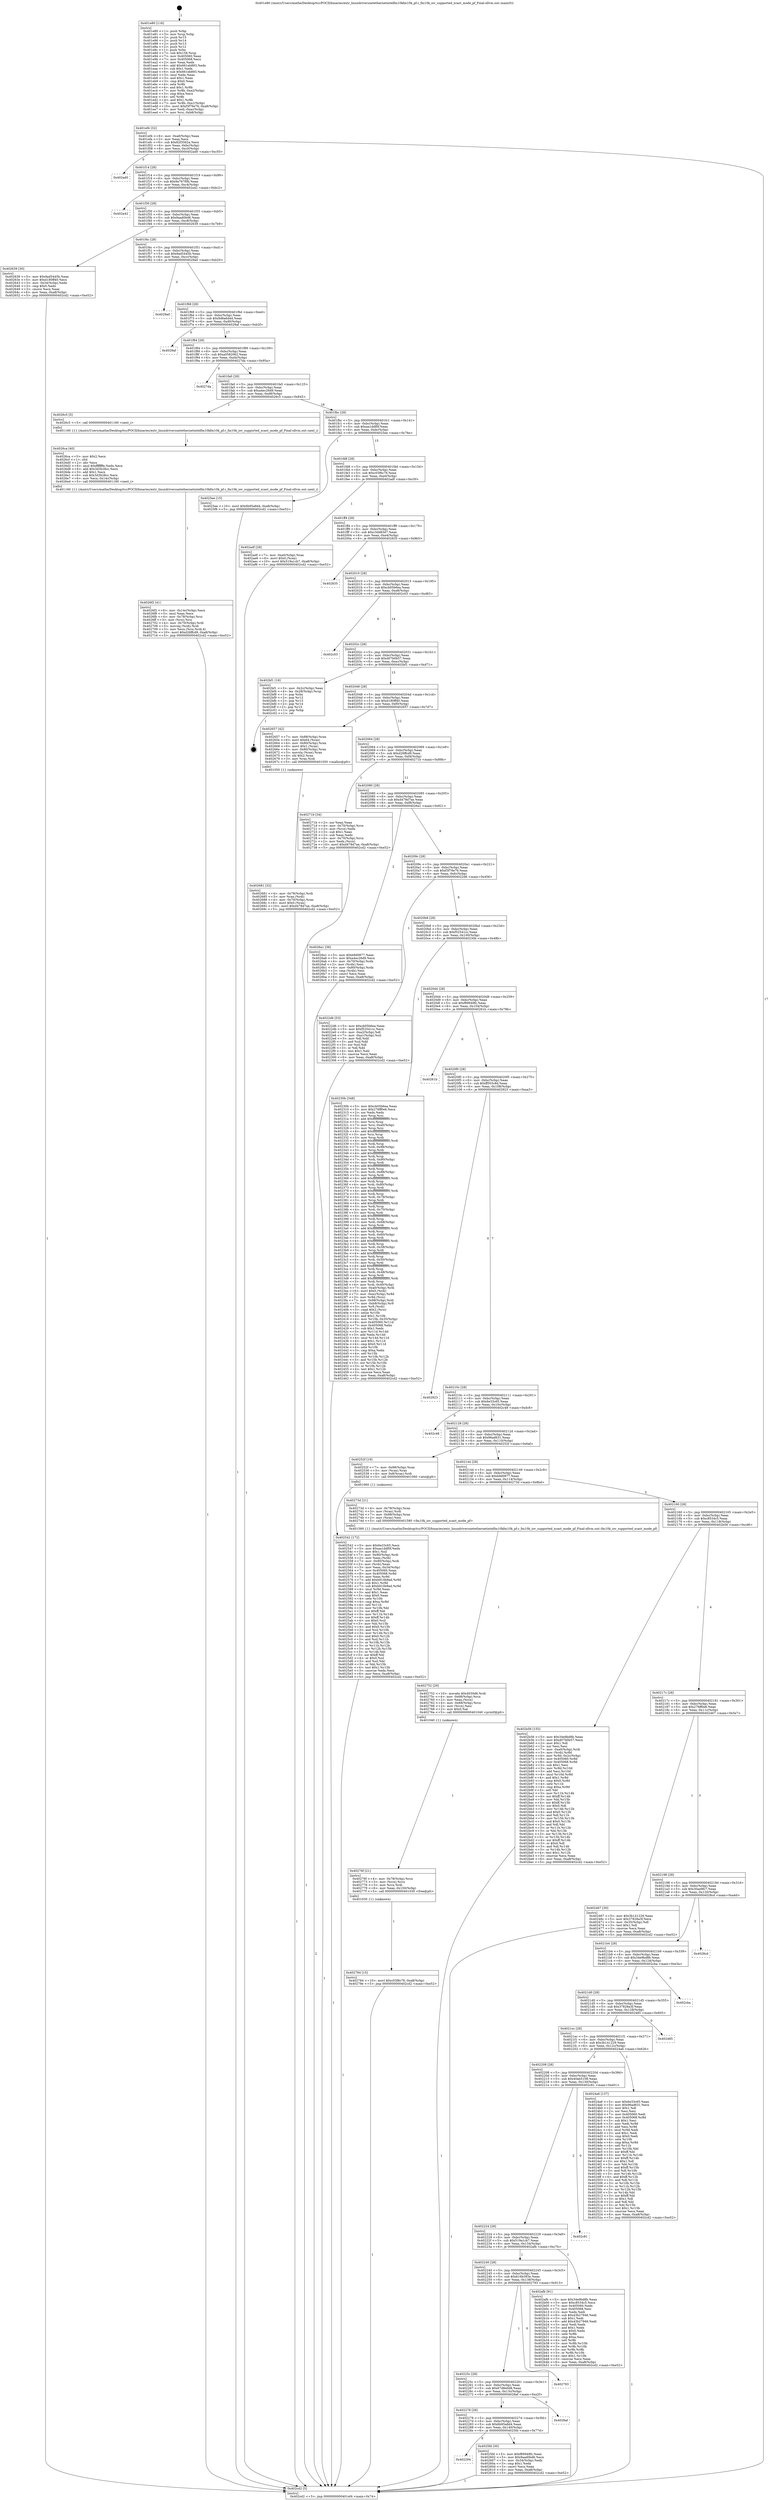 digraph "0x401e80" {
  label = "0x401e80 (/mnt/c/Users/mathe/Desktop/tcc/POCII/binaries/extr_linuxdriversnetethernetintelfm10kfm10k_pf.c_fm10k_iov_supported_xcast_mode_pf_Final-ollvm.out::main(0))"
  labelloc = "t"
  node[shape=record]

  Entry [label="",width=0.3,height=0.3,shape=circle,fillcolor=black,style=filled]
  "0x401ef4" [label="{
     0x401ef4 [32]\l
     | [instrs]\l
     &nbsp;&nbsp;0x401ef4 \<+6\>: mov -0xa8(%rbp),%eax\l
     &nbsp;&nbsp;0x401efa \<+2\>: mov %eax,%ecx\l
     &nbsp;&nbsp;0x401efc \<+6\>: sub $0x82f3562a,%ecx\l
     &nbsp;&nbsp;0x401f02 \<+6\>: mov %eax,-0xbc(%rbp)\l
     &nbsp;&nbsp;0x401f08 \<+6\>: mov %ecx,-0xc0(%rbp)\l
     &nbsp;&nbsp;0x401f0e \<+6\>: je 0000000000402ad0 \<main+0xc50\>\l
  }"]
  "0x402ad0" [label="{
     0x402ad0\l
  }", style=dashed]
  "0x401f14" [label="{
     0x401f14 [28]\l
     | [instrs]\l
     &nbsp;&nbsp;0x401f14 \<+5\>: jmp 0000000000401f19 \<main+0x99\>\l
     &nbsp;&nbsp;0x401f19 \<+6\>: mov -0xbc(%rbp),%eax\l
     &nbsp;&nbsp;0x401f1f \<+5\>: sub $0x9a767f0b,%eax\l
     &nbsp;&nbsp;0x401f24 \<+6\>: mov %eax,-0xc4(%rbp)\l
     &nbsp;&nbsp;0x401f2a \<+6\>: je 0000000000402a42 \<main+0xbc2\>\l
  }"]
  Exit [label="",width=0.3,height=0.3,shape=circle,fillcolor=black,style=filled,peripheries=2]
  "0x402a42" [label="{
     0x402a42\l
  }", style=dashed]
  "0x401f30" [label="{
     0x401f30 [28]\l
     | [instrs]\l
     &nbsp;&nbsp;0x401f30 \<+5\>: jmp 0000000000401f35 \<main+0xb5\>\l
     &nbsp;&nbsp;0x401f35 \<+6\>: mov -0xbc(%rbp),%eax\l
     &nbsp;&nbsp;0x401f3b \<+5\>: sub $0x9aad0bd6,%eax\l
     &nbsp;&nbsp;0x401f40 \<+6\>: mov %eax,-0xc8(%rbp)\l
     &nbsp;&nbsp;0x401f46 \<+6\>: je 0000000000402639 \<main+0x7b9\>\l
  }"]
  "0x402784" [label="{
     0x402784 [15]\l
     | [instrs]\l
     &nbsp;&nbsp;0x402784 \<+10\>: movl $0xc03f6c76,-0xa8(%rbp)\l
     &nbsp;&nbsp;0x40278e \<+5\>: jmp 0000000000402cd2 \<main+0xe52\>\l
  }"]
  "0x402639" [label="{
     0x402639 [30]\l
     | [instrs]\l
     &nbsp;&nbsp;0x402639 \<+5\>: mov $0x9ad5445b,%eax\l
     &nbsp;&nbsp;0x40263e \<+5\>: mov $0xd180ff40,%ecx\l
     &nbsp;&nbsp;0x402643 \<+3\>: mov -0x34(%rbp),%edx\l
     &nbsp;&nbsp;0x402646 \<+3\>: cmp $0x0,%edx\l
     &nbsp;&nbsp;0x402649 \<+3\>: cmove %ecx,%eax\l
     &nbsp;&nbsp;0x40264c \<+6\>: mov %eax,-0xa8(%rbp)\l
     &nbsp;&nbsp;0x402652 \<+5\>: jmp 0000000000402cd2 \<main+0xe52\>\l
  }"]
  "0x401f4c" [label="{
     0x401f4c [28]\l
     | [instrs]\l
     &nbsp;&nbsp;0x401f4c \<+5\>: jmp 0000000000401f51 \<main+0xd1\>\l
     &nbsp;&nbsp;0x401f51 \<+6\>: mov -0xbc(%rbp),%eax\l
     &nbsp;&nbsp;0x401f57 \<+5\>: sub $0x9ad5445b,%eax\l
     &nbsp;&nbsp;0x401f5c \<+6\>: mov %eax,-0xcc(%rbp)\l
     &nbsp;&nbsp;0x401f62 \<+6\>: je 00000000004029a0 \<main+0xb20\>\l
  }"]
  "0x40276f" [label="{
     0x40276f [21]\l
     | [instrs]\l
     &nbsp;&nbsp;0x40276f \<+4\>: mov -0x78(%rbp),%rcx\l
     &nbsp;&nbsp;0x402773 \<+3\>: mov (%rcx),%rcx\l
     &nbsp;&nbsp;0x402776 \<+3\>: mov %rcx,%rdi\l
     &nbsp;&nbsp;0x402779 \<+6\>: mov %eax,-0x150(%rbp)\l
     &nbsp;&nbsp;0x40277f \<+5\>: call 0000000000401030 \<free@plt\>\l
     | [calls]\l
     &nbsp;&nbsp;0x401030 \{1\} (unknown)\l
  }"]
  "0x4029a0" [label="{
     0x4029a0\l
  }", style=dashed]
  "0x401f68" [label="{
     0x401f68 [28]\l
     | [instrs]\l
     &nbsp;&nbsp;0x401f68 \<+5\>: jmp 0000000000401f6d \<main+0xed\>\l
     &nbsp;&nbsp;0x401f6d \<+6\>: mov -0xbc(%rbp),%eax\l
     &nbsp;&nbsp;0x401f73 \<+5\>: sub $0x9d6a6d4d,%eax\l
     &nbsp;&nbsp;0x401f78 \<+6\>: mov %eax,-0xd0(%rbp)\l
     &nbsp;&nbsp;0x401f7e \<+6\>: je 00000000004029af \<main+0xb2f\>\l
  }"]
  "0x402752" [label="{
     0x402752 [29]\l
     | [instrs]\l
     &nbsp;&nbsp;0x402752 \<+10\>: movabs $0x4030d6,%rdi\l
     &nbsp;&nbsp;0x40275c \<+4\>: mov -0x68(%rbp),%rcx\l
     &nbsp;&nbsp;0x402760 \<+2\>: mov %eax,(%rcx)\l
     &nbsp;&nbsp;0x402762 \<+4\>: mov -0x68(%rbp),%rcx\l
     &nbsp;&nbsp;0x402766 \<+2\>: mov (%rcx),%esi\l
     &nbsp;&nbsp;0x402768 \<+2\>: mov $0x0,%al\l
     &nbsp;&nbsp;0x40276a \<+5\>: call 0000000000401040 \<printf@plt\>\l
     | [calls]\l
     &nbsp;&nbsp;0x401040 \{1\} (unknown)\l
  }"]
  "0x4029af" [label="{
     0x4029af\l
  }", style=dashed]
  "0x401f84" [label="{
     0x401f84 [28]\l
     | [instrs]\l
     &nbsp;&nbsp;0x401f84 \<+5\>: jmp 0000000000401f89 \<main+0x109\>\l
     &nbsp;&nbsp;0x401f89 \<+6\>: mov -0xbc(%rbp),%eax\l
     &nbsp;&nbsp;0x401f8f \<+5\>: sub $0xa0582062,%eax\l
     &nbsp;&nbsp;0x401f94 \<+6\>: mov %eax,-0xd4(%rbp)\l
     &nbsp;&nbsp;0x401f9a \<+6\>: je 00000000004027da \<main+0x95a\>\l
  }"]
  "0x4026f2" [label="{
     0x4026f2 [41]\l
     | [instrs]\l
     &nbsp;&nbsp;0x4026f2 \<+6\>: mov -0x14c(%rbp),%ecx\l
     &nbsp;&nbsp;0x4026f8 \<+3\>: imul %eax,%ecx\l
     &nbsp;&nbsp;0x4026fb \<+4\>: mov -0x78(%rbp),%rsi\l
     &nbsp;&nbsp;0x4026ff \<+3\>: mov (%rsi),%rsi\l
     &nbsp;&nbsp;0x402702 \<+4\>: mov -0x70(%rbp),%rdi\l
     &nbsp;&nbsp;0x402706 \<+3\>: movslq (%rdi),%rdi\l
     &nbsp;&nbsp;0x402709 \<+3\>: mov %ecx,(%rsi,%rdi,4)\l
     &nbsp;&nbsp;0x40270c \<+10\>: movl $0xd26ffcd9,-0xa8(%rbp)\l
     &nbsp;&nbsp;0x402716 \<+5\>: jmp 0000000000402cd2 \<main+0xe52\>\l
  }"]
  "0x4027da" [label="{
     0x4027da\l
  }", style=dashed]
  "0x401fa0" [label="{
     0x401fa0 [28]\l
     | [instrs]\l
     &nbsp;&nbsp;0x401fa0 \<+5\>: jmp 0000000000401fa5 \<main+0x125\>\l
     &nbsp;&nbsp;0x401fa5 \<+6\>: mov -0xbc(%rbp),%eax\l
     &nbsp;&nbsp;0x401fab \<+5\>: sub $0xa4ec26d9,%eax\l
     &nbsp;&nbsp;0x401fb0 \<+6\>: mov %eax,-0xd8(%rbp)\l
     &nbsp;&nbsp;0x401fb6 \<+6\>: je 00000000004026c5 \<main+0x845\>\l
  }"]
  "0x4026ca" [label="{
     0x4026ca [40]\l
     | [instrs]\l
     &nbsp;&nbsp;0x4026ca \<+5\>: mov $0x2,%ecx\l
     &nbsp;&nbsp;0x4026cf \<+1\>: cltd\l
     &nbsp;&nbsp;0x4026d0 \<+2\>: idiv %ecx\l
     &nbsp;&nbsp;0x4026d2 \<+6\>: imul $0xfffffffe,%edx,%ecx\l
     &nbsp;&nbsp;0x4026d8 \<+6\>: add $0x3d3b28cc,%ecx\l
     &nbsp;&nbsp;0x4026de \<+3\>: add $0x1,%ecx\l
     &nbsp;&nbsp;0x4026e1 \<+6\>: sub $0x3d3b28cc,%ecx\l
     &nbsp;&nbsp;0x4026e7 \<+6\>: mov %ecx,-0x14c(%rbp)\l
     &nbsp;&nbsp;0x4026ed \<+5\>: call 0000000000401160 \<next_i\>\l
     | [calls]\l
     &nbsp;&nbsp;0x401160 \{1\} (/mnt/c/Users/mathe/Desktop/tcc/POCII/binaries/extr_linuxdriversnetethernetintelfm10kfm10k_pf.c_fm10k_iov_supported_xcast_mode_pf_Final-ollvm.out::next_i)\l
  }"]
  "0x4026c5" [label="{
     0x4026c5 [5]\l
     | [instrs]\l
     &nbsp;&nbsp;0x4026c5 \<+5\>: call 0000000000401160 \<next_i\>\l
     | [calls]\l
     &nbsp;&nbsp;0x401160 \{1\} (/mnt/c/Users/mathe/Desktop/tcc/POCII/binaries/extr_linuxdriversnetethernetintelfm10kfm10k_pf.c_fm10k_iov_supported_xcast_mode_pf_Final-ollvm.out::next_i)\l
  }"]
  "0x401fbc" [label="{
     0x401fbc [28]\l
     | [instrs]\l
     &nbsp;&nbsp;0x401fbc \<+5\>: jmp 0000000000401fc1 \<main+0x141\>\l
     &nbsp;&nbsp;0x401fc1 \<+6\>: mov -0xbc(%rbp),%eax\l
     &nbsp;&nbsp;0x401fc7 \<+5\>: sub $0xaa1ddf0f,%eax\l
     &nbsp;&nbsp;0x401fcc \<+6\>: mov %eax,-0xdc(%rbp)\l
     &nbsp;&nbsp;0x401fd2 \<+6\>: je 00000000004025ee \<main+0x76e\>\l
  }"]
  "0x402681" [label="{
     0x402681 [32]\l
     | [instrs]\l
     &nbsp;&nbsp;0x402681 \<+4\>: mov -0x78(%rbp),%rdi\l
     &nbsp;&nbsp;0x402685 \<+3\>: mov %rax,(%rdi)\l
     &nbsp;&nbsp;0x402688 \<+4\>: mov -0x70(%rbp),%rax\l
     &nbsp;&nbsp;0x40268c \<+6\>: movl $0x0,(%rax)\l
     &nbsp;&nbsp;0x402692 \<+10\>: movl $0xd478d7ae,-0xa8(%rbp)\l
     &nbsp;&nbsp;0x40269c \<+5\>: jmp 0000000000402cd2 \<main+0xe52\>\l
  }"]
  "0x4025ee" [label="{
     0x4025ee [15]\l
     | [instrs]\l
     &nbsp;&nbsp;0x4025ee \<+10\>: movl $0x6b95a8d4,-0xa8(%rbp)\l
     &nbsp;&nbsp;0x4025f8 \<+5\>: jmp 0000000000402cd2 \<main+0xe52\>\l
  }"]
  "0x401fd8" [label="{
     0x401fd8 [28]\l
     | [instrs]\l
     &nbsp;&nbsp;0x401fd8 \<+5\>: jmp 0000000000401fdd \<main+0x15d\>\l
     &nbsp;&nbsp;0x401fdd \<+6\>: mov -0xbc(%rbp),%eax\l
     &nbsp;&nbsp;0x401fe3 \<+5\>: sub $0xc03f6c76,%eax\l
     &nbsp;&nbsp;0x401fe8 \<+6\>: mov %eax,-0xe0(%rbp)\l
     &nbsp;&nbsp;0x401fee \<+6\>: je 0000000000402adf \<main+0xc5f\>\l
  }"]
  "0x402294" [label="{
     0x402294\l
  }", style=dashed]
  "0x402adf" [label="{
     0x402adf [28]\l
     | [instrs]\l
     &nbsp;&nbsp;0x402adf \<+7\>: mov -0xa0(%rbp),%rax\l
     &nbsp;&nbsp;0x402ae6 \<+6\>: movl $0x0,(%rax)\l
     &nbsp;&nbsp;0x402aec \<+10\>: movl $0x519a1cb7,-0xa8(%rbp)\l
     &nbsp;&nbsp;0x402af6 \<+5\>: jmp 0000000000402cd2 \<main+0xe52\>\l
  }"]
  "0x401ff4" [label="{
     0x401ff4 [28]\l
     | [instrs]\l
     &nbsp;&nbsp;0x401ff4 \<+5\>: jmp 0000000000401ff9 \<main+0x179\>\l
     &nbsp;&nbsp;0x401ff9 \<+6\>: mov -0xbc(%rbp),%eax\l
     &nbsp;&nbsp;0x401fff \<+5\>: sub $0xc3dd83d7,%eax\l
     &nbsp;&nbsp;0x402004 \<+6\>: mov %eax,-0xe4(%rbp)\l
     &nbsp;&nbsp;0x40200a \<+6\>: je 0000000000402835 \<main+0x9b5\>\l
  }"]
  "0x4025fd" [label="{
     0x4025fd [30]\l
     | [instrs]\l
     &nbsp;&nbsp;0x4025fd \<+5\>: mov $0xf89949fc,%eax\l
     &nbsp;&nbsp;0x402602 \<+5\>: mov $0x9aad0bd6,%ecx\l
     &nbsp;&nbsp;0x402607 \<+3\>: mov -0x34(%rbp),%edx\l
     &nbsp;&nbsp;0x40260a \<+3\>: cmp $0x1,%edx\l
     &nbsp;&nbsp;0x40260d \<+3\>: cmovl %ecx,%eax\l
     &nbsp;&nbsp;0x402610 \<+6\>: mov %eax,-0xa8(%rbp)\l
     &nbsp;&nbsp;0x402616 \<+5\>: jmp 0000000000402cd2 \<main+0xe52\>\l
  }"]
  "0x402835" [label="{
     0x402835\l
  }", style=dashed]
  "0x402010" [label="{
     0x402010 [28]\l
     | [instrs]\l
     &nbsp;&nbsp;0x402010 \<+5\>: jmp 0000000000402015 \<main+0x195\>\l
     &nbsp;&nbsp;0x402015 \<+6\>: mov -0xbc(%rbp),%eax\l
     &nbsp;&nbsp;0x40201b \<+5\>: sub $0xcb05b6ea,%eax\l
     &nbsp;&nbsp;0x402020 \<+6\>: mov %eax,-0xe8(%rbp)\l
     &nbsp;&nbsp;0x402026 \<+6\>: je 0000000000402c03 \<main+0xd83\>\l
  }"]
  "0x402278" [label="{
     0x402278 [28]\l
     | [instrs]\l
     &nbsp;&nbsp;0x402278 \<+5\>: jmp 000000000040227d \<main+0x3fd\>\l
     &nbsp;&nbsp;0x40227d \<+6\>: mov -0xbc(%rbp),%eax\l
     &nbsp;&nbsp;0x402283 \<+5\>: sub $0x6b95a8d4,%eax\l
     &nbsp;&nbsp;0x402288 \<+6\>: mov %eax,-0x140(%rbp)\l
     &nbsp;&nbsp;0x40228e \<+6\>: je 00000000004025fd \<main+0x77d\>\l
  }"]
  "0x402c03" [label="{
     0x402c03\l
  }", style=dashed]
  "0x40202c" [label="{
     0x40202c [28]\l
     | [instrs]\l
     &nbsp;&nbsp;0x40202c \<+5\>: jmp 0000000000402031 \<main+0x1b1\>\l
     &nbsp;&nbsp;0x402031 \<+6\>: mov -0xbc(%rbp),%eax\l
     &nbsp;&nbsp;0x402037 \<+5\>: sub $0xd07b0b57,%eax\l
     &nbsp;&nbsp;0x40203c \<+6\>: mov %eax,-0xec(%rbp)\l
     &nbsp;&nbsp;0x402042 \<+6\>: je 0000000000402bf1 \<main+0xd71\>\l
  }"]
  "0x4028af" [label="{
     0x4028af\l
  }", style=dashed]
  "0x402bf1" [label="{
     0x402bf1 [18]\l
     | [instrs]\l
     &nbsp;&nbsp;0x402bf1 \<+3\>: mov -0x2c(%rbp),%eax\l
     &nbsp;&nbsp;0x402bf4 \<+4\>: lea -0x28(%rbp),%rsp\l
     &nbsp;&nbsp;0x402bf8 \<+1\>: pop %rbx\l
     &nbsp;&nbsp;0x402bf9 \<+2\>: pop %r12\l
     &nbsp;&nbsp;0x402bfb \<+2\>: pop %r13\l
     &nbsp;&nbsp;0x402bfd \<+2\>: pop %r14\l
     &nbsp;&nbsp;0x402bff \<+2\>: pop %r15\l
     &nbsp;&nbsp;0x402c01 \<+1\>: pop %rbp\l
     &nbsp;&nbsp;0x402c02 \<+1\>: ret\l
  }"]
  "0x402048" [label="{
     0x402048 [28]\l
     | [instrs]\l
     &nbsp;&nbsp;0x402048 \<+5\>: jmp 000000000040204d \<main+0x1cd\>\l
     &nbsp;&nbsp;0x40204d \<+6\>: mov -0xbc(%rbp),%eax\l
     &nbsp;&nbsp;0x402053 \<+5\>: sub $0xd180ff40,%eax\l
     &nbsp;&nbsp;0x402058 \<+6\>: mov %eax,-0xf0(%rbp)\l
     &nbsp;&nbsp;0x40205e \<+6\>: je 0000000000402657 \<main+0x7d7\>\l
  }"]
  "0x40225c" [label="{
     0x40225c [28]\l
     | [instrs]\l
     &nbsp;&nbsp;0x40225c \<+5\>: jmp 0000000000402261 \<main+0x3e1\>\l
     &nbsp;&nbsp;0x402261 \<+6\>: mov -0xbc(%rbp),%eax\l
     &nbsp;&nbsp;0x402267 \<+5\>: sub $0x67d8e0d8,%eax\l
     &nbsp;&nbsp;0x40226c \<+6\>: mov %eax,-0x13c(%rbp)\l
     &nbsp;&nbsp;0x402272 \<+6\>: je 00000000004028af \<main+0xa2f\>\l
  }"]
  "0x402657" [label="{
     0x402657 [42]\l
     | [instrs]\l
     &nbsp;&nbsp;0x402657 \<+7\>: mov -0x88(%rbp),%rax\l
     &nbsp;&nbsp;0x40265e \<+6\>: movl $0x64,(%rax)\l
     &nbsp;&nbsp;0x402664 \<+4\>: mov -0x80(%rbp),%rax\l
     &nbsp;&nbsp;0x402668 \<+6\>: movl $0x1,(%rax)\l
     &nbsp;&nbsp;0x40266e \<+4\>: mov -0x80(%rbp),%rax\l
     &nbsp;&nbsp;0x402672 \<+3\>: movslq (%rax),%rax\l
     &nbsp;&nbsp;0x402675 \<+4\>: shl $0x2,%rax\l
     &nbsp;&nbsp;0x402679 \<+3\>: mov %rax,%rdi\l
     &nbsp;&nbsp;0x40267c \<+5\>: call 0000000000401050 \<malloc@plt\>\l
     | [calls]\l
     &nbsp;&nbsp;0x401050 \{1\} (unknown)\l
  }"]
  "0x402064" [label="{
     0x402064 [28]\l
     | [instrs]\l
     &nbsp;&nbsp;0x402064 \<+5\>: jmp 0000000000402069 \<main+0x1e9\>\l
     &nbsp;&nbsp;0x402069 \<+6\>: mov -0xbc(%rbp),%eax\l
     &nbsp;&nbsp;0x40206f \<+5\>: sub $0xd26ffcd9,%eax\l
     &nbsp;&nbsp;0x402074 \<+6\>: mov %eax,-0xf4(%rbp)\l
     &nbsp;&nbsp;0x40207a \<+6\>: je 000000000040271b \<main+0x89b\>\l
  }"]
  "0x402793" [label="{
     0x402793\l
  }", style=dashed]
  "0x40271b" [label="{
     0x40271b [34]\l
     | [instrs]\l
     &nbsp;&nbsp;0x40271b \<+2\>: xor %eax,%eax\l
     &nbsp;&nbsp;0x40271d \<+4\>: mov -0x70(%rbp),%rcx\l
     &nbsp;&nbsp;0x402721 \<+2\>: mov (%rcx),%edx\l
     &nbsp;&nbsp;0x402723 \<+3\>: sub $0x1,%eax\l
     &nbsp;&nbsp;0x402726 \<+2\>: sub %eax,%edx\l
     &nbsp;&nbsp;0x402728 \<+4\>: mov -0x70(%rbp),%rcx\l
     &nbsp;&nbsp;0x40272c \<+2\>: mov %edx,(%rcx)\l
     &nbsp;&nbsp;0x40272e \<+10\>: movl $0xd478d7ae,-0xa8(%rbp)\l
     &nbsp;&nbsp;0x402738 \<+5\>: jmp 0000000000402cd2 \<main+0xe52\>\l
  }"]
  "0x402080" [label="{
     0x402080 [28]\l
     | [instrs]\l
     &nbsp;&nbsp;0x402080 \<+5\>: jmp 0000000000402085 \<main+0x205\>\l
     &nbsp;&nbsp;0x402085 \<+6\>: mov -0xbc(%rbp),%eax\l
     &nbsp;&nbsp;0x40208b \<+5\>: sub $0xd478d7ae,%eax\l
     &nbsp;&nbsp;0x402090 \<+6\>: mov %eax,-0xf8(%rbp)\l
     &nbsp;&nbsp;0x402096 \<+6\>: je 00000000004026a1 \<main+0x821\>\l
  }"]
  "0x402240" [label="{
     0x402240 [28]\l
     | [instrs]\l
     &nbsp;&nbsp;0x402240 \<+5\>: jmp 0000000000402245 \<main+0x3c5\>\l
     &nbsp;&nbsp;0x402245 \<+6\>: mov -0xbc(%rbp),%eax\l
     &nbsp;&nbsp;0x40224b \<+5\>: sub $0x616b393e,%eax\l
     &nbsp;&nbsp;0x402250 \<+6\>: mov %eax,-0x138(%rbp)\l
     &nbsp;&nbsp;0x402256 \<+6\>: je 0000000000402793 \<main+0x913\>\l
  }"]
  "0x4026a1" [label="{
     0x4026a1 [36]\l
     | [instrs]\l
     &nbsp;&nbsp;0x4026a1 \<+5\>: mov $0xb9d0877,%eax\l
     &nbsp;&nbsp;0x4026a6 \<+5\>: mov $0xa4ec26d9,%ecx\l
     &nbsp;&nbsp;0x4026ab \<+4\>: mov -0x70(%rbp),%rdx\l
     &nbsp;&nbsp;0x4026af \<+2\>: mov (%rdx),%esi\l
     &nbsp;&nbsp;0x4026b1 \<+4\>: mov -0x80(%rbp),%rdx\l
     &nbsp;&nbsp;0x4026b5 \<+2\>: cmp (%rdx),%esi\l
     &nbsp;&nbsp;0x4026b7 \<+3\>: cmovl %ecx,%eax\l
     &nbsp;&nbsp;0x4026ba \<+6\>: mov %eax,-0xa8(%rbp)\l
     &nbsp;&nbsp;0x4026c0 \<+5\>: jmp 0000000000402cd2 \<main+0xe52\>\l
  }"]
  "0x40209c" [label="{
     0x40209c [28]\l
     | [instrs]\l
     &nbsp;&nbsp;0x40209c \<+5\>: jmp 00000000004020a1 \<main+0x221\>\l
     &nbsp;&nbsp;0x4020a1 \<+6\>: mov -0xbc(%rbp),%eax\l
     &nbsp;&nbsp;0x4020a7 \<+5\>: sub $0xf3f76e76,%eax\l
     &nbsp;&nbsp;0x4020ac \<+6\>: mov %eax,-0xfc(%rbp)\l
     &nbsp;&nbsp;0x4020b2 \<+6\>: je 00000000004022d6 \<main+0x456\>\l
  }"]
  "0x402afb" [label="{
     0x402afb [91]\l
     | [instrs]\l
     &nbsp;&nbsp;0x402afb \<+5\>: mov $0x34e9bd8b,%eax\l
     &nbsp;&nbsp;0x402b00 \<+5\>: mov $0xc8534c5,%ecx\l
     &nbsp;&nbsp;0x402b05 \<+7\>: mov 0x405060,%edx\l
     &nbsp;&nbsp;0x402b0c \<+7\>: mov 0x405068,%esi\l
     &nbsp;&nbsp;0x402b13 \<+2\>: mov %edx,%edi\l
     &nbsp;&nbsp;0x402b15 \<+6\>: sub $0x43b27946,%edi\l
     &nbsp;&nbsp;0x402b1b \<+3\>: sub $0x1,%edi\l
     &nbsp;&nbsp;0x402b1e \<+6\>: add $0x43b27946,%edi\l
     &nbsp;&nbsp;0x402b24 \<+3\>: imul %edi,%edx\l
     &nbsp;&nbsp;0x402b27 \<+3\>: and $0x1,%edx\l
     &nbsp;&nbsp;0x402b2a \<+3\>: cmp $0x0,%edx\l
     &nbsp;&nbsp;0x402b2d \<+4\>: sete %r8b\l
     &nbsp;&nbsp;0x402b31 \<+3\>: cmp $0xa,%esi\l
     &nbsp;&nbsp;0x402b34 \<+4\>: setl %r9b\l
     &nbsp;&nbsp;0x402b38 \<+3\>: mov %r8b,%r10b\l
     &nbsp;&nbsp;0x402b3b \<+3\>: and %r9b,%r10b\l
     &nbsp;&nbsp;0x402b3e \<+3\>: xor %r9b,%r8b\l
     &nbsp;&nbsp;0x402b41 \<+3\>: or %r8b,%r10b\l
     &nbsp;&nbsp;0x402b44 \<+4\>: test $0x1,%r10b\l
     &nbsp;&nbsp;0x402b48 \<+3\>: cmovne %ecx,%eax\l
     &nbsp;&nbsp;0x402b4b \<+6\>: mov %eax,-0xa8(%rbp)\l
     &nbsp;&nbsp;0x402b51 \<+5\>: jmp 0000000000402cd2 \<main+0xe52\>\l
  }"]
  "0x4022d6" [label="{
     0x4022d6 [53]\l
     | [instrs]\l
     &nbsp;&nbsp;0x4022d6 \<+5\>: mov $0xcb05b6ea,%eax\l
     &nbsp;&nbsp;0x4022db \<+5\>: mov $0xf52541cc,%ecx\l
     &nbsp;&nbsp;0x4022e0 \<+6\>: mov -0xa2(%rbp),%dl\l
     &nbsp;&nbsp;0x4022e6 \<+7\>: mov -0xa1(%rbp),%sil\l
     &nbsp;&nbsp;0x4022ed \<+3\>: mov %dl,%dil\l
     &nbsp;&nbsp;0x4022f0 \<+3\>: and %sil,%dil\l
     &nbsp;&nbsp;0x4022f3 \<+3\>: xor %sil,%dl\l
     &nbsp;&nbsp;0x4022f6 \<+3\>: or %dl,%dil\l
     &nbsp;&nbsp;0x4022f9 \<+4\>: test $0x1,%dil\l
     &nbsp;&nbsp;0x4022fd \<+3\>: cmovne %ecx,%eax\l
     &nbsp;&nbsp;0x402300 \<+6\>: mov %eax,-0xa8(%rbp)\l
     &nbsp;&nbsp;0x402306 \<+5\>: jmp 0000000000402cd2 \<main+0xe52\>\l
  }"]
  "0x4020b8" [label="{
     0x4020b8 [28]\l
     | [instrs]\l
     &nbsp;&nbsp;0x4020b8 \<+5\>: jmp 00000000004020bd \<main+0x23d\>\l
     &nbsp;&nbsp;0x4020bd \<+6\>: mov -0xbc(%rbp),%eax\l
     &nbsp;&nbsp;0x4020c3 \<+5\>: sub $0xf52541cc,%eax\l
     &nbsp;&nbsp;0x4020c8 \<+6\>: mov %eax,-0x100(%rbp)\l
     &nbsp;&nbsp;0x4020ce \<+6\>: je 000000000040230b \<main+0x48b\>\l
  }"]
  "0x402cd2" [label="{
     0x402cd2 [5]\l
     | [instrs]\l
     &nbsp;&nbsp;0x402cd2 \<+5\>: jmp 0000000000401ef4 \<main+0x74\>\l
  }"]
  "0x401e80" [label="{
     0x401e80 [116]\l
     | [instrs]\l
     &nbsp;&nbsp;0x401e80 \<+1\>: push %rbp\l
     &nbsp;&nbsp;0x401e81 \<+3\>: mov %rsp,%rbp\l
     &nbsp;&nbsp;0x401e84 \<+2\>: push %r15\l
     &nbsp;&nbsp;0x401e86 \<+2\>: push %r14\l
     &nbsp;&nbsp;0x401e88 \<+2\>: push %r13\l
     &nbsp;&nbsp;0x401e8a \<+2\>: push %r12\l
     &nbsp;&nbsp;0x401e8c \<+1\>: push %rbx\l
     &nbsp;&nbsp;0x401e8d \<+7\>: sub $0x158,%rsp\l
     &nbsp;&nbsp;0x401e94 \<+7\>: mov 0x405060,%eax\l
     &nbsp;&nbsp;0x401e9b \<+7\>: mov 0x405068,%ecx\l
     &nbsp;&nbsp;0x401ea2 \<+2\>: mov %eax,%edx\l
     &nbsp;&nbsp;0x401ea4 \<+6\>: add $0x661eb893,%edx\l
     &nbsp;&nbsp;0x401eaa \<+3\>: sub $0x1,%edx\l
     &nbsp;&nbsp;0x401ead \<+6\>: sub $0x661eb893,%edx\l
     &nbsp;&nbsp;0x401eb3 \<+3\>: imul %edx,%eax\l
     &nbsp;&nbsp;0x401eb6 \<+3\>: and $0x1,%eax\l
     &nbsp;&nbsp;0x401eb9 \<+3\>: cmp $0x0,%eax\l
     &nbsp;&nbsp;0x401ebc \<+4\>: sete %r8b\l
     &nbsp;&nbsp;0x401ec0 \<+4\>: and $0x1,%r8b\l
     &nbsp;&nbsp;0x401ec4 \<+7\>: mov %r8b,-0xa2(%rbp)\l
     &nbsp;&nbsp;0x401ecb \<+3\>: cmp $0xa,%ecx\l
     &nbsp;&nbsp;0x401ece \<+4\>: setl %r8b\l
     &nbsp;&nbsp;0x401ed2 \<+4\>: and $0x1,%r8b\l
     &nbsp;&nbsp;0x401ed6 \<+7\>: mov %r8b,-0xa1(%rbp)\l
     &nbsp;&nbsp;0x401edd \<+10\>: movl $0xf3f76e76,-0xa8(%rbp)\l
     &nbsp;&nbsp;0x401ee7 \<+6\>: mov %edi,-0xac(%rbp)\l
     &nbsp;&nbsp;0x401eed \<+7\>: mov %rsi,-0xb8(%rbp)\l
  }"]
  "0x402224" [label="{
     0x402224 [28]\l
     | [instrs]\l
     &nbsp;&nbsp;0x402224 \<+5\>: jmp 0000000000402229 \<main+0x3a9\>\l
     &nbsp;&nbsp;0x402229 \<+6\>: mov -0xbc(%rbp),%eax\l
     &nbsp;&nbsp;0x40222f \<+5\>: sub $0x519a1cb7,%eax\l
     &nbsp;&nbsp;0x402234 \<+6\>: mov %eax,-0x134(%rbp)\l
     &nbsp;&nbsp;0x40223a \<+6\>: je 0000000000402afb \<main+0xc7b\>\l
  }"]
  "0x40230b" [label="{
     0x40230b [348]\l
     | [instrs]\l
     &nbsp;&nbsp;0x40230b \<+5\>: mov $0xcb05b6ea,%eax\l
     &nbsp;&nbsp;0x402310 \<+5\>: mov $0x276ff0e6,%ecx\l
     &nbsp;&nbsp;0x402315 \<+2\>: xor %edx,%edx\l
     &nbsp;&nbsp;0x402317 \<+3\>: mov %rsp,%rsi\l
     &nbsp;&nbsp;0x40231a \<+4\>: add $0xfffffffffffffff0,%rsi\l
     &nbsp;&nbsp;0x40231e \<+3\>: mov %rsi,%rsp\l
     &nbsp;&nbsp;0x402321 \<+7\>: mov %rsi,-0xa0(%rbp)\l
     &nbsp;&nbsp;0x402328 \<+3\>: mov %rsp,%rsi\l
     &nbsp;&nbsp;0x40232b \<+4\>: add $0xfffffffffffffff0,%rsi\l
     &nbsp;&nbsp;0x40232f \<+3\>: mov %rsi,%rsp\l
     &nbsp;&nbsp;0x402332 \<+3\>: mov %rsp,%rdi\l
     &nbsp;&nbsp;0x402335 \<+4\>: add $0xfffffffffffffff0,%rdi\l
     &nbsp;&nbsp;0x402339 \<+3\>: mov %rdi,%rsp\l
     &nbsp;&nbsp;0x40233c \<+7\>: mov %rdi,-0x98(%rbp)\l
     &nbsp;&nbsp;0x402343 \<+3\>: mov %rsp,%rdi\l
     &nbsp;&nbsp;0x402346 \<+4\>: add $0xfffffffffffffff0,%rdi\l
     &nbsp;&nbsp;0x40234a \<+3\>: mov %rdi,%rsp\l
     &nbsp;&nbsp;0x40234d \<+7\>: mov %rdi,-0x90(%rbp)\l
     &nbsp;&nbsp;0x402354 \<+3\>: mov %rsp,%rdi\l
     &nbsp;&nbsp;0x402357 \<+4\>: add $0xfffffffffffffff0,%rdi\l
     &nbsp;&nbsp;0x40235b \<+3\>: mov %rdi,%rsp\l
     &nbsp;&nbsp;0x40235e \<+7\>: mov %rdi,-0x88(%rbp)\l
     &nbsp;&nbsp;0x402365 \<+3\>: mov %rsp,%rdi\l
     &nbsp;&nbsp;0x402368 \<+4\>: add $0xfffffffffffffff0,%rdi\l
     &nbsp;&nbsp;0x40236c \<+3\>: mov %rdi,%rsp\l
     &nbsp;&nbsp;0x40236f \<+4\>: mov %rdi,-0x80(%rbp)\l
     &nbsp;&nbsp;0x402373 \<+3\>: mov %rsp,%rdi\l
     &nbsp;&nbsp;0x402376 \<+4\>: add $0xfffffffffffffff0,%rdi\l
     &nbsp;&nbsp;0x40237a \<+3\>: mov %rdi,%rsp\l
     &nbsp;&nbsp;0x40237d \<+4\>: mov %rdi,-0x78(%rbp)\l
     &nbsp;&nbsp;0x402381 \<+3\>: mov %rsp,%rdi\l
     &nbsp;&nbsp;0x402384 \<+4\>: add $0xfffffffffffffff0,%rdi\l
     &nbsp;&nbsp;0x402388 \<+3\>: mov %rdi,%rsp\l
     &nbsp;&nbsp;0x40238b \<+4\>: mov %rdi,-0x70(%rbp)\l
     &nbsp;&nbsp;0x40238f \<+3\>: mov %rsp,%rdi\l
     &nbsp;&nbsp;0x402392 \<+4\>: add $0xfffffffffffffff0,%rdi\l
     &nbsp;&nbsp;0x402396 \<+3\>: mov %rdi,%rsp\l
     &nbsp;&nbsp;0x402399 \<+4\>: mov %rdi,-0x68(%rbp)\l
     &nbsp;&nbsp;0x40239d \<+3\>: mov %rsp,%rdi\l
     &nbsp;&nbsp;0x4023a0 \<+4\>: add $0xfffffffffffffff0,%rdi\l
     &nbsp;&nbsp;0x4023a4 \<+3\>: mov %rdi,%rsp\l
     &nbsp;&nbsp;0x4023a7 \<+4\>: mov %rdi,-0x60(%rbp)\l
     &nbsp;&nbsp;0x4023ab \<+3\>: mov %rsp,%rdi\l
     &nbsp;&nbsp;0x4023ae \<+4\>: add $0xfffffffffffffff0,%rdi\l
     &nbsp;&nbsp;0x4023b2 \<+3\>: mov %rdi,%rsp\l
     &nbsp;&nbsp;0x4023b5 \<+4\>: mov %rdi,-0x58(%rbp)\l
     &nbsp;&nbsp;0x4023b9 \<+3\>: mov %rsp,%rdi\l
     &nbsp;&nbsp;0x4023bc \<+4\>: add $0xfffffffffffffff0,%rdi\l
     &nbsp;&nbsp;0x4023c0 \<+3\>: mov %rdi,%rsp\l
     &nbsp;&nbsp;0x4023c3 \<+4\>: mov %rdi,-0x50(%rbp)\l
     &nbsp;&nbsp;0x4023c7 \<+3\>: mov %rsp,%rdi\l
     &nbsp;&nbsp;0x4023ca \<+4\>: add $0xfffffffffffffff0,%rdi\l
     &nbsp;&nbsp;0x4023ce \<+3\>: mov %rdi,%rsp\l
     &nbsp;&nbsp;0x4023d1 \<+4\>: mov %rdi,-0x48(%rbp)\l
     &nbsp;&nbsp;0x4023d5 \<+3\>: mov %rsp,%rdi\l
     &nbsp;&nbsp;0x4023d8 \<+4\>: add $0xfffffffffffffff0,%rdi\l
     &nbsp;&nbsp;0x4023dc \<+3\>: mov %rdi,%rsp\l
     &nbsp;&nbsp;0x4023df \<+4\>: mov %rdi,-0x40(%rbp)\l
     &nbsp;&nbsp;0x4023e3 \<+7\>: mov -0xa0(%rbp),%rdi\l
     &nbsp;&nbsp;0x4023ea \<+6\>: movl $0x0,(%rdi)\l
     &nbsp;&nbsp;0x4023f0 \<+7\>: mov -0xac(%rbp),%r8d\l
     &nbsp;&nbsp;0x4023f7 \<+3\>: mov %r8d,(%rsi)\l
     &nbsp;&nbsp;0x4023fa \<+7\>: mov -0x98(%rbp),%rdi\l
     &nbsp;&nbsp;0x402401 \<+7\>: mov -0xb8(%rbp),%r9\l
     &nbsp;&nbsp;0x402408 \<+3\>: mov %r9,(%rdi)\l
     &nbsp;&nbsp;0x40240b \<+3\>: cmpl $0x2,(%rsi)\l
     &nbsp;&nbsp;0x40240e \<+4\>: setne %r10b\l
     &nbsp;&nbsp;0x402412 \<+4\>: and $0x1,%r10b\l
     &nbsp;&nbsp;0x402416 \<+4\>: mov %r10b,-0x35(%rbp)\l
     &nbsp;&nbsp;0x40241a \<+8\>: mov 0x405060,%r11d\l
     &nbsp;&nbsp;0x402422 \<+7\>: mov 0x405068,%ebx\l
     &nbsp;&nbsp;0x402429 \<+3\>: sub $0x1,%edx\l
     &nbsp;&nbsp;0x40242c \<+3\>: mov %r11d,%r14d\l
     &nbsp;&nbsp;0x40242f \<+3\>: add %edx,%r14d\l
     &nbsp;&nbsp;0x402432 \<+4\>: imul %r14d,%r11d\l
     &nbsp;&nbsp;0x402436 \<+4\>: and $0x1,%r11d\l
     &nbsp;&nbsp;0x40243a \<+4\>: cmp $0x0,%r11d\l
     &nbsp;&nbsp;0x40243e \<+4\>: sete %r10b\l
     &nbsp;&nbsp;0x402442 \<+3\>: cmp $0xa,%ebx\l
     &nbsp;&nbsp;0x402445 \<+4\>: setl %r15b\l
     &nbsp;&nbsp;0x402449 \<+3\>: mov %r10b,%r12b\l
     &nbsp;&nbsp;0x40244c \<+3\>: and %r15b,%r12b\l
     &nbsp;&nbsp;0x40244f \<+3\>: xor %r15b,%r10b\l
     &nbsp;&nbsp;0x402452 \<+3\>: or %r10b,%r12b\l
     &nbsp;&nbsp;0x402455 \<+4\>: test $0x1,%r12b\l
     &nbsp;&nbsp;0x402459 \<+3\>: cmovne %ecx,%eax\l
     &nbsp;&nbsp;0x40245c \<+6\>: mov %eax,-0xa8(%rbp)\l
     &nbsp;&nbsp;0x402462 \<+5\>: jmp 0000000000402cd2 \<main+0xe52\>\l
  }"]
  "0x4020d4" [label="{
     0x4020d4 [28]\l
     | [instrs]\l
     &nbsp;&nbsp;0x4020d4 \<+5\>: jmp 00000000004020d9 \<main+0x259\>\l
     &nbsp;&nbsp;0x4020d9 \<+6\>: mov -0xbc(%rbp),%eax\l
     &nbsp;&nbsp;0x4020df \<+5\>: sub $0xf89949fc,%eax\l
     &nbsp;&nbsp;0x4020e4 \<+6\>: mov %eax,-0x104(%rbp)\l
     &nbsp;&nbsp;0x4020ea \<+6\>: je 000000000040261b \<main+0x79b\>\l
  }"]
  "0x402c81" [label="{
     0x402c81\l
  }", style=dashed]
  "0x402542" [label="{
     0x402542 [172]\l
     | [instrs]\l
     &nbsp;&nbsp;0x402542 \<+5\>: mov $0x6e33c65,%ecx\l
     &nbsp;&nbsp;0x402547 \<+5\>: mov $0xaa1ddf0f,%edx\l
     &nbsp;&nbsp;0x40254c \<+3\>: mov $0x1,%sil\l
     &nbsp;&nbsp;0x40254f \<+7\>: mov -0x90(%rbp),%rdi\l
     &nbsp;&nbsp;0x402556 \<+2\>: mov %eax,(%rdi)\l
     &nbsp;&nbsp;0x402558 \<+7\>: mov -0x90(%rbp),%rdi\l
     &nbsp;&nbsp;0x40255f \<+2\>: mov (%rdi),%eax\l
     &nbsp;&nbsp;0x402561 \<+3\>: mov %eax,-0x34(%rbp)\l
     &nbsp;&nbsp;0x402564 \<+7\>: mov 0x405060,%eax\l
     &nbsp;&nbsp;0x40256b \<+8\>: mov 0x405068,%r8d\l
     &nbsp;&nbsp;0x402573 \<+3\>: mov %eax,%r9d\l
     &nbsp;&nbsp;0x402576 \<+7\>: add $0xb910b9ad,%r9d\l
     &nbsp;&nbsp;0x40257d \<+4\>: sub $0x1,%r9d\l
     &nbsp;&nbsp;0x402581 \<+7\>: sub $0xb910b9ad,%r9d\l
     &nbsp;&nbsp;0x402588 \<+4\>: imul %r9d,%eax\l
     &nbsp;&nbsp;0x40258c \<+3\>: and $0x1,%eax\l
     &nbsp;&nbsp;0x40258f \<+3\>: cmp $0x0,%eax\l
     &nbsp;&nbsp;0x402592 \<+4\>: sete %r10b\l
     &nbsp;&nbsp;0x402596 \<+4\>: cmp $0xa,%r8d\l
     &nbsp;&nbsp;0x40259a \<+4\>: setl %r11b\l
     &nbsp;&nbsp;0x40259e \<+3\>: mov %r10b,%bl\l
     &nbsp;&nbsp;0x4025a1 \<+3\>: xor $0xff,%bl\l
     &nbsp;&nbsp;0x4025a4 \<+3\>: mov %r11b,%r14b\l
     &nbsp;&nbsp;0x4025a7 \<+4\>: xor $0xff,%r14b\l
     &nbsp;&nbsp;0x4025ab \<+4\>: xor $0x0,%sil\l
     &nbsp;&nbsp;0x4025af \<+3\>: mov %bl,%r15b\l
     &nbsp;&nbsp;0x4025b2 \<+4\>: and $0x0,%r15b\l
     &nbsp;&nbsp;0x4025b6 \<+3\>: and %sil,%r10b\l
     &nbsp;&nbsp;0x4025b9 \<+3\>: mov %r14b,%r12b\l
     &nbsp;&nbsp;0x4025bc \<+4\>: and $0x0,%r12b\l
     &nbsp;&nbsp;0x4025c0 \<+3\>: and %sil,%r11b\l
     &nbsp;&nbsp;0x4025c3 \<+3\>: or %r10b,%r15b\l
     &nbsp;&nbsp;0x4025c6 \<+3\>: or %r11b,%r12b\l
     &nbsp;&nbsp;0x4025c9 \<+3\>: xor %r12b,%r15b\l
     &nbsp;&nbsp;0x4025cc \<+3\>: or %r14b,%bl\l
     &nbsp;&nbsp;0x4025cf \<+3\>: xor $0xff,%bl\l
     &nbsp;&nbsp;0x4025d2 \<+4\>: or $0x0,%sil\l
     &nbsp;&nbsp;0x4025d6 \<+3\>: and %sil,%bl\l
     &nbsp;&nbsp;0x4025d9 \<+3\>: or %bl,%r15b\l
     &nbsp;&nbsp;0x4025dc \<+4\>: test $0x1,%r15b\l
     &nbsp;&nbsp;0x4025e0 \<+3\>: cmovne %edx,%ecx\l
     &nbsp;&nbsp;0x4025e3 \<+6\>: mov %ecx,-0xa8(%rbp)\l
     &nbsp;&nbsp;0x4025e9 \<+5\>: jmp 0000000000402cd2 \<main+0xe52\>\l
  }"]
  "0x40261b" [label="{
     0x40261b\l
  }", style=dashed]
  "0x4020f0" [label="{
     0x4020f0 [28]\l
     | [instrs]\l
     &nbsp;&nbsp;0x4020f0 \<+5\>: jmp 00000000004020f5 \<main+0x275\>\l
     &nbsp;&nbsp;0x4020f5 \<+6\>: mov -0xbc(%rbp),%eax\l
     &nbsp;&nbsp;0x4020fb \<+5\>: sub $0xff503c8d,%eax\l
     &nbsp;&nbsp;0x402100 \<+6\>: mov %eax,-0x108(%rbp)\l
     &nbsp;&nbsp;0x402106 \<+6\>: je 0000000000402923 \<main+0xaa3\>\l
  }"]
  "0x402208" [label="{
     0x402208 [28]\l
     | [instrs]\l
     &nbsp;&nbsp;0x402208 \<+5\>: jmp 000000000040220d \<main+0x38d\>\l
     &nbsp;&nbsp;0x40220d \<+6\>: mov -0xbc(%rbp),%eax\l
     &nbsp;&nbsp;0x402213 \<+5\>: sub $0x40ab5108,%eax\l
     &nbsp;&nbsp;0x402218 \<+6\>: mov %eax,-0x130(%rbp)\l
     &nbsp;&nbsp;0x40221e \<+6\>: je 0000000000402c81 \<main+0xe01\>\l
  }"]
  "0x402923" [label="{
     0x402923\l
  }", style=dashed]
  "0x40210c" [label="{
     0x40210c [28]\l
     | [instrs]\l
     &nbsp;&nbsp;0x40210c \<+5\>: jmp 0000000000402111 \<main+0x291\>\l
     &nbsp;&nbsp;0x402111 \<+6\>: mov -0xbc(%rbp),%eax\l
     &nbsp;&nbsp;0x402117 \<+5\>: sub $0x6e33c65,%eax\l
     &nbsp;&nbsp;0x40211c \<+6\>: mov %eax,-0x10c(%rbp)\l
     &nbsp;&nbsp;0x402122 \<+6\>: je 0000000000402c48 \<main+0xdc8\>\l
  }"]
  "0x4024a6" [label="{
     0x4024a6 [137]\l
     | [instrs]\l
     &nbsp;&nbsp;0x4024a6 \<+5\>: mov $0x6e33c65,%eax\l
     &nbsp;&nbsp;0x4024ab \<+5\>: mov $0x96ad631,%ecx\l
     &nbsp;&nbsp;0x4024b0 \<+2\>: mov $0x1,%dl\l
     &nbsp;&nbsp;0x4024b2 \<+2\>: xor %esi,%esi\l
     &nbsp;&nbsp;0x4024b4 \<+7\>: mov 0x405060,%edi\l
     &nbsp;&nbsp;0x4024bb \<+8\>: mov 0x405068,%r8d\l
     &nbsp;&nbsp;0x4024c3 \<+3\>: sub $0x1,%esi\l
     &nbsp;&nbsp;0x4024c6 \<+3\>: mov %edi,%r9d\l
     &nbsp;&nbsp;0x4024c9 \<+3\>: add %esi,%r9d\l
     &nbsp;&nbsp;0x4024cc \<+4\>: imul %r9d,%edi\l
     &nbsp;&nbsp;0x4024d0 \<+3\>: and $0x1,%edi\l
     &nbsp;&nbsp;0x4024d3 \<+3\>: cmp $0x0,%edi\l
     &nbsp;&nbsp;0x4024d6 \<+4\>: sete %r10b\l
     &nbsp;&nbsp;0x4024da \<+4\>: cmp $0xa,%r8d\l
     &nbsp;&nbsp;0x4024de \<+4\>: setl %r11b\l
     &nbsp;&nbsp;0x4024e2 \<+3\>: mov %r10b,%bl\l
     &nbsp;&nbsp;0x4024e5 \<+3\>: xor $0xff,%bl\l
     &nbsp;&nbsp;0x4024e8 \<+3\>: mov %r11b,%r14b\l
     &nbsp;&nbsp;0x4024eb \<+4\>: xor $0xff,%r14b\l
     &nbsp;&nbsp;0x4024ef \<+3\>: xor $0x1,%dl\l
     &nbsp;&nbsp;0x4024f2 \<+3\>: mov %bl,%r15b\l
     &nbsp;&nbsp;0x4024f5 \<+4\>: and $0xff,%r15b\l
     &nbsp;&nbsp;0x4024f9 \<+3\>: and %dl,%r10b\l
     &nbsp;&nbsp;0x4024fc \<+3\>: mov %r14b,%r12b\l
     &nbsp;&nbsp;0x4024ff \<+4\>: and $0xff,%r12b\l
     &nbsp;&nbsp;0x402503 \<+3\>: and %dl,%r11b\l
     &nbsp;&nbsp;0x402506 \<+3\>: or %r10b,%r15b\l
     &nbsp;&nbsp;0x402509 \<+3\>: or %r11b,%r12b\l
     &nbsp;&nbsp;0x40250c \<+3\>: xor %r12b,%r15b\l
     &nbsp;&nbsp;0x40250f \<+3\>: or %r14b,%bl\l
     &nbsp;&nbsp;0x402512 \<+3\>: xor $0xff,%bl\l
     &nbsp;&nbsp;0x402515 \<+3\>: or $0x1,%dl\l
     &nbsp;&nbsp;0x402518 \<+2\>: and %dl,%bl\l
     &nbsp;&nbsp;0x40251a \<+3\>: or %bl,%r15b\l
     &nbsp;&nbsp;0x40251d \<+4\>: test $0x1,%r15b\l
     &nbsp;&nbsp;0x402521 \<+3\>: cmovne %ecx,%eax\l
     &nbsp;&nbsp;0x402524 \<+6\>: mov %eax,-0xa8(%rbp)\l
     &nbsp;&nbsp;0x40252a \<+5\>: jmp 0000000000402cd2 \<main+0xe52\>\l
  }"]
  "0x402c48" [label="{
     0x402c48\l
  }", style=dashed]
  "0x402128" [label="{
     0x402128 [28]\l
     | [instrs]\l
     &nbsp;&nbsp;0x402128 \<+5\>: jmp 000000000040212d \<main+0x2ad\>\l
     &nbsp;&nbsp;0x40212d \<+6\>: mov -0xbc(%rbp),%eax\l
     &nbsp;&nbsp;0x402133 \<+5\>: sub $0x96ad631,%eax\l
     &nbsp;&nbsp;0x402138 \<+6\>: mov %eax,-0x110(%rbp)\l
     &nbsp;&nbsp;0x40213e \<+6\>: je 000000000040252f \<main+0x6af\>\l
  }"]
  "0x4021ec" [label="{
     0x4021ec [28]\l
     | [instrs]\l
     &nbsp;&nbsp;0x4021ec \<+5\>: jmp 00000000004021f1 \<main+0x371\>\l
     &nbsp;&nbsp;0x4021f1 \<+6\>: mov -0xbc(%rbp),%eax\l
     &nbsp;&nbsp;0x4021f7 \<+5\>: sub $0x3b141229,%eax\l
     &nbsp;&nbsp;0x4021fc \<+6\>: mov %eax,-0x12c(%rbp)\l
     &nbsp;&nbsp;0x402202 \<+6\>: je 00000000004024a6 \<main+0x626\>\l
  }"]
  "0x40252f" [label="{
     0x40252f [19]\l
     | [instrs]\l
     &nbsp;&nbsp;0x40252f \<+7\>: mov -0x98(%rbp),%rax\l
     &nbsp;&nbsp;0x402536 \<+3\>: mov (%rax),%rax\l
     &nbsp;&nbsp;0x402539 \<+4\>: mov 0x8(%rax),%rdi\l
     &nbsp;&nbsp;0x40253d \<+5\>: call 0000000000401060 \<atoi@plt\>\l
     | [calls]\l
     &nbsp;&nbsp;0x401060 \{1\} (unknown)\l
  }"]
  "0x402144" [label="{
     0x402144 [28]\l
     | [instrs]\l
     &nbsp;&nbsp;0x402144 \<+5\>: jmp 0000000000402149 \<main+0x2c9\>\l
     &nbsp;&nbsp;0x402149 \<+6\>: mov -0xbc(%rbp),%eax\l
     &nbsp;&nbsp;0x40214f \<+5\>: sub $0xb9d0877,%eax\l
     &nbsp;&nbsp;0x402154 \<+6\>: mov %eax,-0x114(%rbp)\l
     &nbsp;&nbsp;0x40215a \<+6\>: je 000000000040273d \<main+0x8bd\>\l
  }"]
  "0x402485" [label="{
     0x402485\l
  }", style=dashed]
  "0x40273d" [label="{
     0x40273d [21]\l
     | [instrs]\l
     &nbsp;&nbsp;0x40273d \<+4\>: mov -0x78(%rbp),%rax\l
     &nbsp;&nbsp;0x402741 \<+3\>: mov (%rax),%rdi\l
     &nbsp;&nbsp;0x402744 \<+7\>: mov -0x88(%rbp),%rax\l
     &nbsp;&nbsp;0x40274b \<+2\>: mov (%rax),%esi\l
     &nbsp;&nbsp;0x40274d \<+5\>: call 0000000000401580 \<fm10k_iov_supported_xcast_mode_pf\>\l
     | [calls]\l
     &nbsp;&nbsp;0x401580 \{1\} (/mnt/c/Users/mathe/Desktop/tcc/POCII/binaries/extr_linuxdriversnetethernetintelfm10kfm10k_pf.c_fm10k_iov_supported_xcast_mode_pf_Final-ollvm.out::fm10k_iov_supported_xcast_mode_pf)\l
  }"]
  "0x402160" [label="{
     0x402160 [28]\l
     | [instrs]\l
     &nbsp;&nbsp;0x402160 \<+5\>: jmp 0000000000402165 \<main+0x2e5\>\l
     &nbsp;&nbsp;0x402165 \<+6\>: mov -0xbc(%rbp),%eax\l
     &nbsp;&nbsp;0x40216b \<+5\>: sub $0xc8534c5,%eax\l
     &nbsp;&nbsp;0x402170 \<+6\>: mov %eax,-0x118(%rbp)\l
     &nbsp;&nbsp;0x402176 \<+6\>: je 0000000000402b56 \<main+0xcd6\>\l
  }"]
  "0x4021d0" [label="{
     0x4021d0 [28]\l
     | [instrs]\l
     &nbsp;&nbsp;0x4021d0 \<+5\>: jmp 00000000004021d5 \<main+0x355\>\l
     &nbsp;&nbsp;0x4021d5 \<+6\>: mov -0xbc(%rbp),%eax\l
     &nbsp;&nbsp;0x4021db \<+5\>: sub $0x37828a3f,%eax\l
     &nbsp;&nbsp;0x4021e0 \<+6\>: mov %eax,-0x128(%rbp)\l
     &nbsp;&nbsp;0x4021e6 \<+6\>: je 0000000000402485 \<main+0x605\>\l
  }"]
  "0x402b56" [label="{
     0x402b56 [155]\l
     | [instrs]\l
     &nbsp;&nbsp;0x402b56 \<+5\>: mov $0x34e9bd8b,%eax\l
     &nbsp;&nbsp;0x402b5b \<+5\>: mov $0xd07b0b57,%ecx\l
     &nbsp;&nbsp;0x402b60 \<+2\>: mov $0x1,%dl\l
     &nbsp;&nbsp;0x402b62 \<+2\>: xor %esi,%esi\l
     &nbsp;&nbsp;0x402b64 \<+7\>: mov -0xa0(%rbp),%rdi\l
     &nbsp;&nbsp;0x402b6b \<+3\>: mov (%rdi),%r8d\l
     &nbsp;&nbsp;0x402b6e \<+4\>: mov %r8d,-0x2c(%rbp)\l
     &nbsp;&nbsp;0x402b72 \<+8\>: mov 0x405060,%r8d\l
     &nbsp;&nbsp;0x402b7a \<+8\>: mov 0x405068,%r9d\l
     &nbsp;&nbsp;0x402b82 \<+3\>: sub $0x1,%esi\l
     &nbsp;&nbsp;0x402b85 \<+3\>: mov %r8d,%r10d\l
     &nbsp;&nbsp;0x402b88 \<+3\>: add %esi,%r10d\l
     &nbsp;&nbsp;0x402b8b \<+4\>: imul %r10d,%r8d\l
     &nbsp;&nbsp;0x402b8f \<+4\>: and $0x1,%r8d\l
     &nbsp;&nbsp;0x402b93 \<+4\>: cmp $0x0,%r8d\l
     &nbsp;&nbsp;0x402b97 \<+4\>: sete %r11b\l
     &nbsp;&nbsp;0x402b9b \<+4\>: cmp $0xa,%r9d\l
     &nbsp;&nbsp;0x402b9f \<+3\>: setl %bl\l
     &nbsp;&nbsp;0x402ba2 \<+3\>: mov %r11b,%r14b\l
     &nbsp;&nbsp;0x402ba5 \<+4\>: xor $0xff,%r14b\l
     &nbsp;&nbsp;0x402ba9 \<+3\>: mov %bl,%r15b\l
     &nbsp;&nbsp;0x402bac \<+4\>: xor $0xff,%r15b\l
     &nbsp;&nbsp;0x402bb0 \<+3\>: xor $0x0,%dl\l
     &nbsp;&nbsp;0x402bb3 \<+3\>: mov %r14b,%r12b\l
     &nbsp;&nbsp;0x402bb6 \<+4\>: and $0x0,%r12b\l
     &nbsp;&nbsp;0x402bba \<+3\>: and %dl,%r11b\l
     &nbsp;&nbsp;0x402bbd \<+3\>: mov %r15b,%r13b\l
     &nbsp;&nbsp;0x402bc0 \<+4\>: and $0x0,%r13b\l
     &nbsp;&nbsp;0x402bc4 \<+2\>: and %dl,%bl\l
     &nbsp;&nbsp;0x402bc6 \<+3\>: or %r11b,%r12b\l
     &nbsp;&nbsp;0x402bc9 \<+3\>: or %bl,%r13b\l
     &nbsp;&nbsp;0x402bcc \<+3\>: xor %r13b,%r12b\l
     &nbsp;&nbsp;0x402bcf \<+3\>: or %r15b,%r14b\l
     &nbsp;&nbsp;0x402bd2 \<+4\>: xor $0xff,%r14b\l
     &nbsp;&nbsp;0x402bd6 \<+3\>: or $0x0,%dl\l
     &nbsp;&nbsp;0x402bd9 \<+3\>: and %dl,%r14b\l
     &nbsp;&nbsp;0x402bdc \<+3\>: or %r14b,%r12b\l
     &nbsp;&nbsp;0x402bdf \<+4\>: test $0x1,%r12b\l
     &nbsp;&nbsp;0x402be3 \<+3\>: cmovne %ecx,%eax\l
     &nbsp;&nbsp;0x402be6 \<+6\>: mov %eax,-0xa8(%rbp)\l
     &nbsp;&nbsp;0x402bec \<+5\>: jmp 0000000000402cd2 \<main+0xe52\>\l
  }"]
  "0x40217c" [label="{
     0x40217c [28]\l
     | [instrs]\l
     &nbsp;&nbsp;0x40217c \<+5\>: jmp 0000000000402181 \<main+0x301\>\l
     &nbsp;&nbsp;0x402181 \<+6\>: mov -0xbc(%rbp),%eax\l
     &nbsp;&nbsp;0x402187 \<+5\>: sub $0x276ff0e6,%eax\l
     &nbsp;&nbsp;0x40218c \<+6\>: mov %eax,-0x11c(%rbp)\l
     &nbsp;&nbsp;0x402192 \<+6\>: je 0000000000402467 \<main+0x5e7\>\l
  }"]
  "0x402cba" [label="{
     0x402cba\l
  }", style=dashed]
  "0x402467" [label="{
     0x402467 [30]\l
     | [instrs]\l
     &nbsp;&nbsp;0x402467 \<+5\>: mov $0x3b141229,%eax\l
     &nbsp;&nbsp;0x40246c \<+5\>: mov $0x37828a3f,%ecx\l
     &nbsp;&nbsp;0x402471 \<+3\>: mov -0x35(%rbp),%dl\l
     &nbsp;&nbsp;0x402474 \<+3\>: test $0x1,%dl\l
     &nbsp;&nbsp;0x402477 \<+3\>: cmovne %ecx,%eax\l
     &nbsp;&nbsp;0x40247a \<+6\>: mov %eax,-0xa8(%rbp)\l
     &nbsp;&nbsp;0x402480 \<+5\>: jmp 0000000000402cd2 \<main+0xe52\>\l
  }"]
  "0x402198" [label="{
     0x402198 [28]\l
     | [instrs]\l
     &nbsp;&nbsp;0x402198 \<+5\>: jmp 000000000040219d \<main+0x31d\>\l
     &nbsp;&nbsp;0x40219d \<+6\>: mov -0xbc(%rbp),%eax\l
     &nbsp;&nbsp;0x4021a3 \<+5\>: sub $0x30ae9fc7,%eax\l
     &nbsp;&nbsp;0x4021a8 \<+6\>: mov %eax,-0x120(%rbp)\l
     &nbsp;&nbsp;0x4021ae \<+6\>: je 00000000004028cd \<main+0xa4d\>\l
  }"]
  "0x4021b4" [label="{
     0x4021b4 [28]\l
     | [instrs]\l
     &nbsp;&nbsp;0x4021b4 \<+5\>: jmp 00000000004021b9 \<main+0x339\>\l
     &nbsp;&nbsp;0x4021b9 \<+6\>: mov -0xbc(%rbp),%eax\l
     &nbsp;&nbsp;0x4021bf \<+5\>: sub $0x34e9bd8b,%eax\l
     &nbsp;&nbsp;0x4021c4 \<+6\>: mov %eax,-0x124(%rbp)\l
     &nbsp;&nbsp;0x4021ca \<+6\>: je 0000000000402cba \<main+0xe3a\>\l
  }"]
  "0x4028cd" [label="{
     0x4028cd\l
  }", style=dashed]
  Entry -> "0x401e80" [label=" 1"]
  "0x401ef4" -> "0x402ad0" [label=" 0"]
  "0x401ef4" -> "0x401f14" [label=" 18"]
  "0x402bf1" -> Exit [label=" 1"]
  "0x401f14" -> "0x402a42" [label=" 0"]
  "0x401f14" -> "0x401f30" [label=" 18"]
  "0x402b56" -> "0x402cd2" [label=" 1"]
  "0x401f30" -> "0x402639" [label=" 1"]
  "0x401f30" -> "0x401f4c" [label=" 17"]
  "0x402afb" -> "0x402cd2" [label=" 1"]
  "0x401f4c" -> "0x4029a0" [label=" 0"]
  "0x401f4c" -> "0x401f68" [label=" 17"]
  "0x402adf" -> "0x402cd2" [label=" 1"]
  "0x401f68" -> "0x4029af" [label=" 0"]
  "0x401f68" -> "0x401f84" [label=" 17"]
  "0x402784" -> "0x402cd2" [label=" 1"]
  "0x401f84" -> "0x4027da" [label=" 0"]
  "0x401f84" -> "0x401fa0" [label=" 17"]
  "0x40276f" -> "0x402784" [label=" 1"]
  "0x401fa0" -> "0x4026c5" [label=" 1"]
  "0x401fa0" -> "0x401fbc" [label=" 16"]
  "0x402752" -> "0x40276f" [label=" 1"]
  "0x401fbc" -> "0x4025ee" [label=" 1"]
  "0x401fbc" -> "0x401fd8" [label=" 15"]
  "0x40273d" -> "0x402752" [label=" 1"]
  "0x401fd8" -> "0x402adf" [label=" 1"]
  "0x401fd8" -> "0x401ff4" [label=" 14"]
  "0x40271b" -> "0x402cd2" [label=" 1"]
  "0x401ff4" -> "0x402835" [label=" 0"]
  "0x401ff4" -> "0x402010" [label=" 14"]
  "0x4026f2" -> "0x402cd2" [label=" 1"]
  "0x402010" -> "0x402c03" [label=" 0"]
  "0x402010" -> "0x40202c" [label=" 14"]
  "0x4026c5" -> "0x4026ca" [label=" 1"]
  "0x40202c" -> "0x402bf1" [label=" 1"]
  "0x40202c" -> "0x402048" [label=" 13"]
  "0x4026a1" -> "0x402cd2" [label=" 2"]
  "0x402048" -> "0x402657" [label=" 1"]
  "0x402048" -> "0x402064" [label=" 12"]
  "0x402657" -> "0x402681" [label=" 1"]
  "0x402064" -> "0x40271b" [label=" 1"]
  "0x402064" -> "0x402080" [label=" 11"]
  "0x402639" -> "0x402cd2" [label=" 1"]
  "0x402080" -> "0x4026a1" [label=" 2"]
  "0x402080" -> "0x40209c" [label=" 9"]
  "0x402278" -> "0x402294" [label=" 0"]
  "0x40209c" -> "0x4022d6" [label=" 1"]
  "0x40209c" -> "0x4020b8" [label=" 8"]
  "0x4022d6" -> "0x402cd2" [label=" 1"]
  "0x401e80" -> "0x401ef4" [label=" 1"]
  "0x402cd2" -> "0x401ef4" [label=" 17"]
  "0x402278" -> "0x4025fd" [label=" 1"]
  "0x4020b8" -> "0x40230b" [label=" 1"]
  "0x4020b8" -> "0x4020d4" [label=" 7"]
  "0x40225c" -> "0x402278" [label=" 1"]
  "0x40230b" -> "0x402cd2" [label=" 1"]
  "0x40225c" -> "0x4028af" [label=" 0"]
  "0x4020d4" -> "0x40261b" [label=" 0"]
  "0x4020d4" -> "0x4020f0" [label=" 7"]
  "0x402240" -> "0x40225c" [label=" 1"]
  "0x4020f0" -> "0x402923" [label=" 0"]
  "0x4020f0" -> "0x40210c" [label=" 7"]
  "0x402240" -> "0x402793" [label=" 0"]
  "0x40210c" -> "0x402c48" [label=" 0"]
  "0x40210c" -> "0x402128" [label=" 7"]
  "0x4025fd" -> "0x402cd2" [label=" 1"]
  "0x402128" -> "0x40252f" [label=" 1"]
  "0x402128" -> "0x402144" [label=" 6"]
  "0x402224" -> "0x402afb" [label=" 1"]
  "0x402144" -> "0x40273d" [label=" 1"]
  "0x402144" -> "0x402160" [label=" 5"]
  "0x4026ca" -> "0x4026f2" [label=" 1"]
  "0x402160" -> "0x402b56" [label=" 1"]
  "0x402160" -> "0x40217c" [label=" 4"]
  "0x402208" -> "0x402c81" [label=" 0"]
  "0x40217c" -> "0x402467" [label=" 1"]
  "0x40217c" -> "0x402198" [label=" 3"]
  "0x402467" -> "0x402cd2" [label=" 1"]
  "0x402681" -> "0x402cd2" [label=" 1"]
  "0x402198" -> "0x4028cd" [label=" 0"]
  "0x402198" -> "0x4021b4" [label=" 3"]
  "0x4025ee" -> "0x402cd2" [label=" 1"]
  "0x4021b4" -> "0x402cba" [label=" 0"]
  "0x4021b4" -> "0x4021d0" [label=" 3"]
  "0x402208" -> "0x402224" [label=" 2"]
  "0x4021d0" -> "0x402485" [label=" 0"]
  "0x4021d0" -> "0x4021ec" [label=" 3"]
  "0x402224" -> "0x402240" [label=" 1"]
  "0x4021ec" -> "0x4024a6" [label=" 1"]
  "0x4021ec" -> "0x402208" [label=" 2"]
  "0x4024a6" -> "0x402cd2" [label=" 1"]
  "0x40252f" -> "0x402542" [label=" 1"]
  "0x402542" -> "0x402cd2" [label=" 1"]
}
